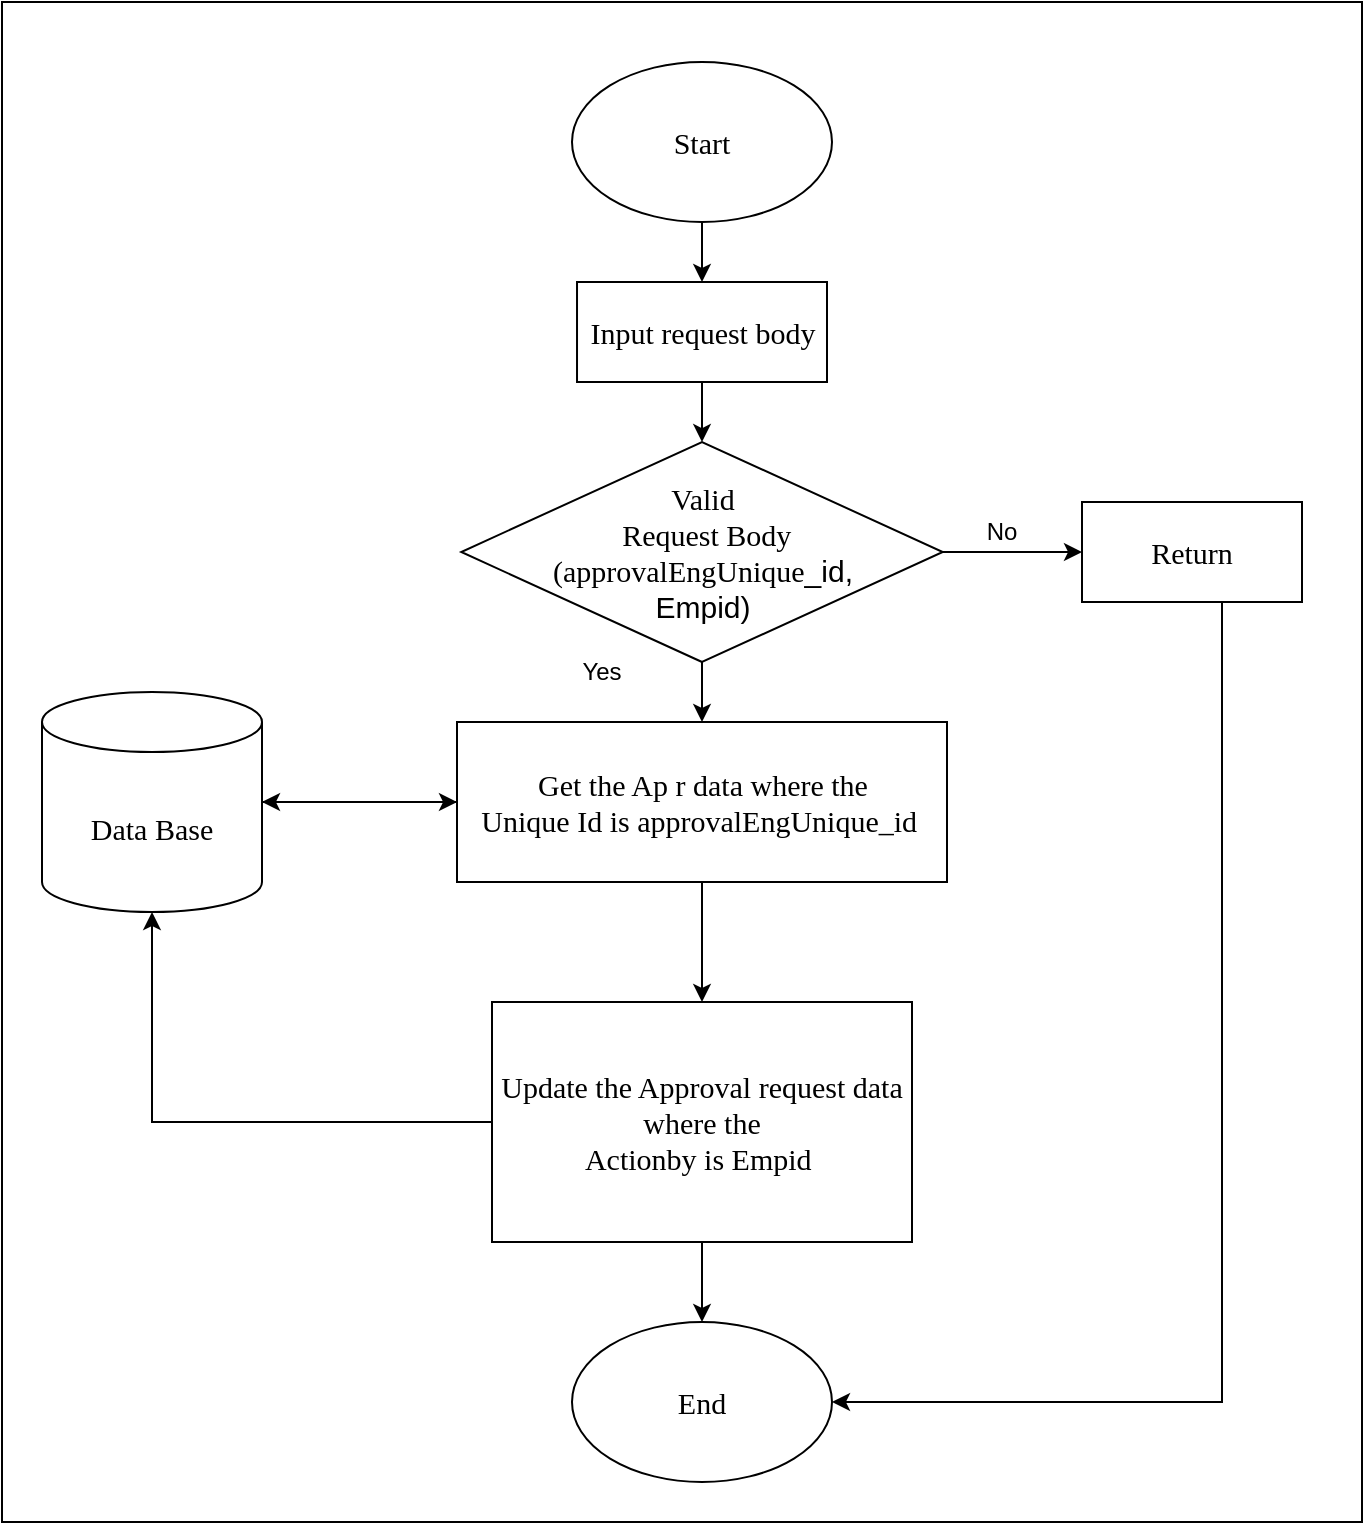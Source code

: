 <mxfile version="22.1.11" type="device">
  <diagram name="Page-1" id="QSxSEcef5AFu9INZKdUs">
    <mxGraphModel dx="880" dy="1568" grid="1" gridSize="10" guides="1" tooltips="1" connect="1" arrows="1" fold="1" page="1" pageScale="1" pageWidth="850" pageHeight="1100" math="0" shadow="0">
      <root>
        <mxCell id="0" />
        <mxCell id="1" parent="0" />
        <mxCell id="6FEie-W7UXmFitEEROnA-33" value="" style="rounded=0;whiteSpace=wrap;html=1;" parent="1" vertex="1">
          <mxGeometry x="70" y="-30" width="680" height="760" as="geometry" />
        </mxCell>
        <mxCell id="6puwUVEsEw87pay2m3iK-3" value="" style="edgeStyle=orthogonalEdgeStyle;rounded=0;orthogonalLoop=1;jettySize=auto;html=1;" edge="1" parent="1" source="lfvt54emDJ42RaypE45g-1" target="6puwUVEsEw87pay2m3iK-2">
          <mxGeometry relative="1" as="geometry" />
        </mxCell>
        <mxCell id="lfvt54emDJ42RaypE45g-1" value="&lt;font style=&quot;font-size: 15px;&quot; face=&quot;Times New Roman&quot;&gt;Start&lt;/font&gt;" style="ellipse;whiteSpace=wrap;html=1;align=center;" parent="1" vertex="1">
          <mxGeometry x="355" width="130" height="80" as="geometry" />
        </mxCell>
        <mxCell id="lfvt54emDJ42RaypE45g-6" value="" style="edgeStyle=orthogonalEdgeStyle;rounded=0;orthogonalLoop=1;jettySize=auto;html=1;entryX=0.5;entryY=0;entryDx=0;entryDy=0;" parent="1" source="1f7XKs63wjkDiVfGLMMA-6" target="lfvt54emDJ42RaypE45g-19" edge="1">
          <mxGeometry relative="1" as="geometry">
            <mxPoint x="420.1" y="230" as="sourcePoint" />
            <mxPoint x="420" y="250" as="targetPoint" />
          </mxGeometry>
        </mxCell>
        <mxCell id="6FEie-W7UXmFitEEROnA-22" value="" style="edgeStyle=orthogonalEdgeStyle;rounded=0;orthogonalLoop=1;jettySize=auto;html=1;" parent="1" source="lfvt54emDJ42RaypE45g-19" target="Py34A5tgBrLusEjh5_gq-3" edge="1">
          <mxGeometry relative="1" as="geometry" />
        </mxCell>
        <mxCell id="1f7XKs63wjkDiVfGLMMA-2" style="edgeStyle=orthogonalEdgeStyle;rounded=0;orthogonalLoop=1;jettySize=auto;html=1;" parent="1" source="lfvt54emDJ42RaypE45g-19" target="1f7XKs63wjkDiVfGLMMA-1" edge="1">
          <mxGeometry relative="1" as="geometry" />
        </mxCell>
        <mxCell id="lfvt54emDJ42RaypE45g-19" value="&lt;font style=&quot;font-size: 15px;&quot; face=&quot;Times New Roman&quot;&gt;Get the Ap r data where the&lt;br&gt;&lt;font style=&quot;border-color: var(--border-color); font-size: 15px;&quot;&gt;Unique Id is approvalEngUnique&lt;/font&gt;&lt;span style=&quot;&quot;&gt;_id&amp;nbsp;&lt;/span&gt;&lt;/font&gt;" style="rounded=0;whiteSpace=wrap;html=1;" parent="1" vertex="1">
          <mxGeometry x="297.5" y="330" width="245" height="80" as="geometry" />
        </mxCell>
        <mxCell id="lfvt54emDJ42RaypE45g-43" value="&lt;font face=&quot;Times New Roman&quot;&gt;&lt;span style=&quot;font-size: 15px;&quot;&gt;End&lt;/span&gt;&lt;/font&gt;" style="ellipse;whiteSpace=wrap;html=1;align=center;" parent="1" vertex="1">
          <mxGeometry x="355" y="630" width="130" height="80" as="geometry" />
        </mxCell>
        <mxCell id="6FEie-W7UXmFitEEROnA-23" value="" style="edgeStyle=orthogonalEdgeStyle;rounded=0;orthogonalLoop=1;jettySize=auto;html=1;" parent="1" source="Py34A5tgBrLusEjh5_gq-3" target="lfvt54emDJ42RaypE45g-19" edge="1">
          <mxGeometry relative="1" as="geometry" />
        </mxCell>
        <mxCell id="Py34A5tgBrLusEjh5_gq-3" value="&lt;font face=&quot;Times New Roman&quot; style=&quot;font-size: 15px;&quot;&gt;Data Base&lt;/font&gt;" style="shape=cylinder3;whiteSpace=wrap;html=1;boundedLbl=1;backgroundOutline=1;size=15;" parent="1" vertex="1">
          <mxGeometry x="90" y="315" width="110" height="110" as="geometry" />
        </mxCell>
        <mxCell id="1f7XKs63wjkDiVfGLMMA-3" style="edgeStyle=orthogonalEdgeStyle;rounded=0;orthogonalLoop=1;jettySize=auto;html=1;" parent="1" source="1f7XKs63wjkDiVfGLMMA-1" target="Py34A5tgBrLusEjh5_gq-3" edge="1">
          <mxGeometry relative="1" as="geometry" />
        </mxCell>
        <mxCell id="1f7XKs63wjkDiVfGLMMA-4" style="edgeStyle=orthogonalEdgeStyle;rounded=0;orthogonalLoop=1;jettySize=auto;html=1;entryX=0.5;entryY=0;entryDx=0;entryDy=0;" parent="1" source="1f7XKs63wjkDiVfGLMMA-1" target="lfvt54emDJ42RaypE45g-43" edge="1">
          <mxGeometry relative="1" as="geometry" />
        </mxCell>
        <mxCell id="1f7XKs63wjkDiVfGLMMA-1" value="&lt;font style=&quot;font-size: 15px;&quot; face=&quot;Times New Roman&quot;&gt;Update the Approval request data where the&lt;br&gt;&lt;font style=&quot;border-color: var(--border-color); font-size: 15px;&quot;&gt;Actionby is Empid&lt;/font&gt;&lt;span style=&quot;&quot;&gt;&amp;nbsp;&lt;/span&gt;&lt;/font&gt;" style="rounded=0;whiteSpace=wrap;html=1;" parent="1" vertex="1">
          <mxGeometry x="315" y="470" width="210" height="120" as="geometry" />
        </mxCell>
        <mxCell id="1f7XKs63wjkDiVfGLMMA-12" value="" style="edgeStyle=orthogonalEdgeStyle;rounded=0;orthogonalLoop=1;jettySize=auto;html=1;" parent="1" source="1f7XKs63wjkDiVfGLMMA-6" target="1f7XKs63wjkDiVfGLMMA-10" edge="1">
          <mxGeometry relative="1" as="geometry" />
        </mxCell>
        <mxCell id="1f7XKs63wjkDiVfGLMMA-6" value="&lt;div style=&quot;border-color: var(--border-color); font-size: 15px;&quot;&gt;&lt;span style=&quot;font-family: &amp;quot;Times New Roman&amp;quot;; background-color: initial;&quot;&gt;Valid&lt;/span&gt;&lt;/div&gt;&lt;div style=&quot;border-color: var(--border-color); font-size: 15px;&quot;&gt;&lt;span style=&quot;font-family: &amp;quot;Times New Roman&amp;quot;; background-color: initial;&quot;&gt;&amp;nbsp;Request Body&lt;/span&gt;&lt;br&gt;&lt;/div&gt;&lt;div style=&quot;border-color: var(--border-color); font-size: 15px;&quot;&gt;&lt;font style=&quot;border-color: var(--border-color);&quot; face=&quot;Times New Roman&quot;&gt;(approvalEngUnique&lt;/font&gt;_id,&lt;/div&gt;&lt;div style=&quot;border-color: var(--border-color); font-size: 15px;&quot;&gt;Empid)&lt;/div&gt;" style="rhombus;whiteSpace=wrap;html=1;direction=west;" parent="1" vertex="1">
          <mxGeometry x="299.63" y="190" width="240.75" height="110" as="geometry" />
        </mxCell>
        <mxCell id="1f7XKs63wjkDiVfGLMMA-11" style="edgeStyle=orthogonalEdgeStyle;rounded=0;orthogonalLoop=1;jettySize=auto;html=1;entryX=1;entryY=0.5;entryDx=0;entryDy=0;" parent="1" source="1f7XKs63wjkDiVfGLMMA-10" target="lfvt54emDJ42RaypE45g-43" edge="1">
          <mxGeometry relative="1" as="geometry">
            <Array as="points">
              <mxPoint x="680" y="670" />
            </Array>
          </mxGeometry>
        </mxCell>
        <mxCell id="1f7XKs63wjkDiVfGLMMA-10" value="&lt;font face=&quot;Times New Roman&quot;&gt;&lt;span style=&quot;font-size: 15px;&quot;&gt;Return&lt;/span&gt;&lt;/font&gt;" style="rounded=0;whiteSpace=wrap;html=1;" parent="1" vertex="1">
          <mxGeometry x="610" y="220" width="110" height="50" as="geometry" />
        </mxCell>
        <mxCell id="1f7XKs63wjkDiVfGLMMA-13" value="Yes" style="text;html=1;strokeColor=none;fillColor=none;align=center;verticalAlign=middle;whiteSpace=wrap;rounded=0;" parent="1" vertex="1">
          <mxGeometry x="340" y="290" width="60" height="30" as="geometry" />
        </mxCell>
        <mxCell id="1f7XKs63wjkDiVfGLMMA-14" value="No" style="text;html=1;strokeColor=none;fillColor=none;align=center;verticalAlign=middle;whiteSpace=wrap;rounded=0;" parent="1" vertex="1">
          <mxGeometry x="540.38" y="220" width="60" height="30" as="geometry" />
        </mxCell>
        <mxCell id="6puwUVEsEw87pay2m3iK-4" value="" style="edgeStyle=orthogonalEdgeStyle;rounded=0;orthogonalLoop=1;jettySize=auto;html=1;" edge="1" parent="1" source="6puwUVEsEw87pay2m3iK-2" target="1f7XKs63wjkDiVfGLMMA-6">
          <mxGeometry relative="1" as="geometry" />
        </mxCell>
        <mxCell id="6puwUVEsEw87pay2m3iK-2" value="&lt;font style=&quot;font-size: 15px;&quot; face=&quot;Times New Roman&quot;&gt;Input request body&lt;/font&gt;" style="rounded=0;whiteSpace=wrap;html=1;" vertex="1" parent="1">
          <mxGeometry x="357.51" y="110" width="124.99" height="50" as="geometry" />
        </mxCell>
      </root>
    </mxGraphModel>
  </diagram>
</mxfile>
